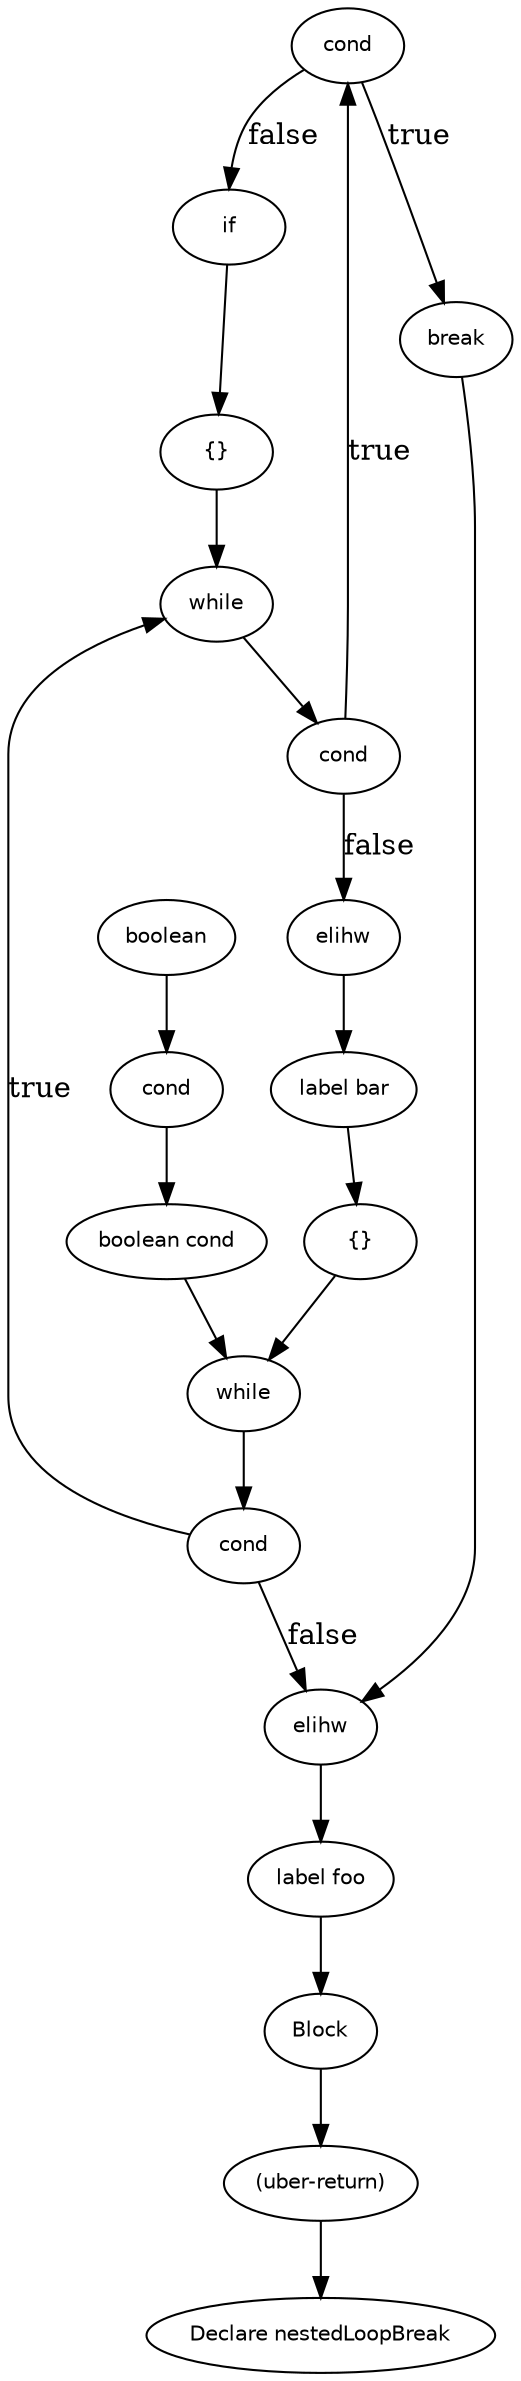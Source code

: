 digraph nestedLoopBreak {
  19 [
    label = cond,
    fontname = Helvetica,
    fontsize = 10
  ];
  18 [
    label = if,
    fontname = Helvetica,
    fontsize = 10
  ];
  17 [
    label = "{}",
    fontname = Helvetica,
    fontsize = 10
  ];
  16 [
    label = cond,
    fontname = Helvetica,
    fontsize = 10
  ];
  15 [
    label = elihw,
    fontname = Helvetica,
    fontsize = 10
  ];
  14 [
    label = while,
    fontname = Helvetica,
    fontsize = 10
  ];
  12 [
    label = "label bar",
    fontname = Helvetica,
    fontsize = 10
  ];
  11 [
    label = "{}",
    fontname = Helvetica,
    fontsize = 10
  ];
  10 [
    label = cond,
    fontname = Helvetica,
    fontsize = 10
  ];
  9 [
    label = elihw,
    fontname = Helvetica,
    fontsize = 10
  ];
  8 [
    label = while,
    fontname = Helvetica,
    fontsize = 10
  ];
  6 [
    label = "label foo",
    fontname = Helvetica,
    fontsize = 10
  ];
  5 [
    label = cond,
    fontname = Helvetica,
    fontsize = 10
  ];
  4 [
    label = boolean,
    fontname = Helvetica,
    fontsize = 10
  ];
  3 [
    label = "boolean cond",
    fontname = Helvetica,
    fontsize = 10
  ];
  2 [
    label = "(uber-return)",
    fontname = Helvetica,
    fontsize = 10
  ];
  22 [
    label = Block,
    fontname = Helvetica,
    fontsize = 10
  ];
  0 [
    label = "Declare nestedLoopBreak",
    fontname = Helvetica,
    fontsize = 10
  ];
  20 [
    label = break,
    fontname = Helvetica,
    fontsize = 10
  ];
  22 -> 2 [
    label = ""
  ];
  17 -> 14 [
    label = ""
  ];
  6 -> 22 [
    label = ""
  ];
  18 -> 17 [
    label = ""
  ];
  9 -> 6 [
    label = ""
  ];
  19 -> 18 [
    label = false
  ];
  16 -> 19 [
    label = true
  ];
  4 -> 5 [
    label = ""
  ];
  15 -> 12 [
    label = ""
  ];
  3 -> 8 [
    label = ""
  ];
  19 -> 20 [
    label = true
  ];
  16 -> 15 [
    label = false
  ];
  5 -> 3 [
    label = ""
  ];
  20 -> 9 [
    label = ""
  ];
  10 -> 9 [
    label = false
  ];
  11 -> 8 [
    label = ""
  ];
  14 -> 16 [
    label = ""
  ];
  12 -> 11 [
    label = ""
  ];
  10 -> 14 [
    label = true
  ];
  8 -> 10 [
    label = ""
  ];
  2 -> 0 [
    label = ""
  ];
}
